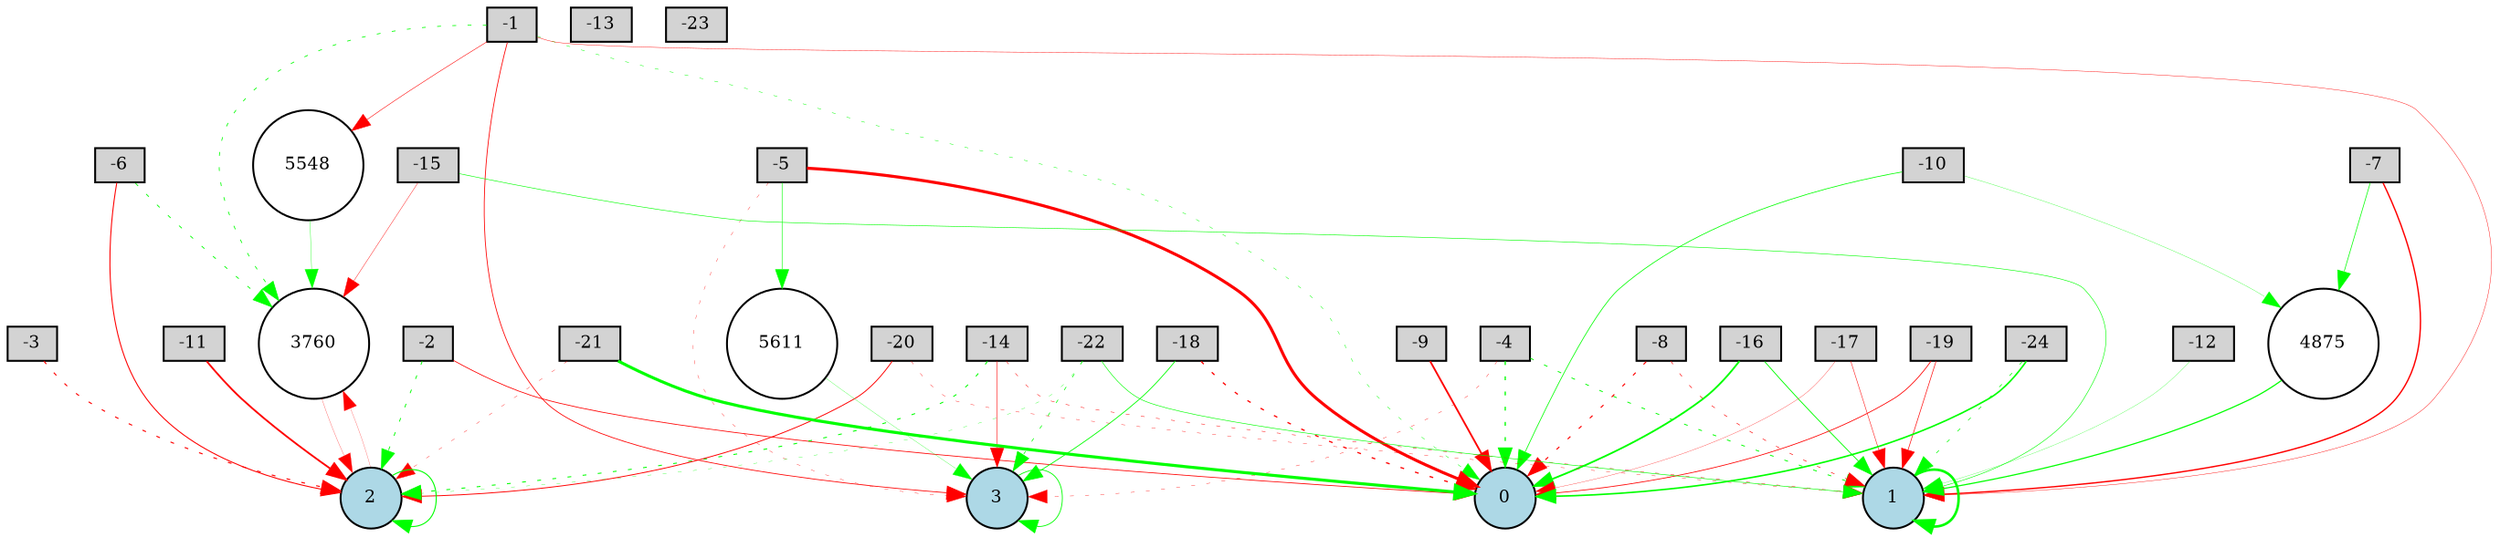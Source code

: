 digraph {
	node [fontsize=9 height=0.2 shape=circle width=0.2]
	-1 [fillcolor=lightgray shape=box style=filled]
	-2 [fillcolor=lightgray shape=box style=filled]
	-3 [fillcolor=lightgray shape=box style=filled]
	-4 [fillcolor=lightgray shape=box style=filled]
	-5 [fillcolor=lightgray shape=box style=filled]
	-6 [fillcolor=lightgray shape=box style=filled]
	-7 [fillcolor=lightgray shape=box style=filled]
	-8 [fillcolor=lightgray shape=box style=filled]
	-9 [fillcolor=lightgray shape=box style=filled]
	-10 [fillcolor=lightgray shape=box style=filled]
	-11 [fillcolor=lightgray shape=box style=filled]
	-12 [fillcolor=lightgray shape=box style=filled]
	-13 [fillcolor=lightgray shape=box style=filled]
	-14 [fillcolor=lightgray shape=box style=filled]
	-15 [fillcolor=lightgray shape=box style=filled]
	-16 [fillcolor=lightgray shape=box style=filled]
	-17 [fillcolor=lightgray shape=box style=filled]
	-18 [fillcolor=lightgray shape=box style=filled]
	-19 [fillcolor=lightgray shape=box style=filled]
	-20 [fillcolor=lightgray shape=box style=filled]
	-21 [fillcolor=lightgray shape=box style=filled]
	-22 [fillcolor=lightgray shape=box style=filled]
	-23 [fillcolor=lightgray shape=box style=filled]
	-24 [fillcolor=lightgray shape=box style=filled]
	0 [fillcolor=lightblue style=filled]
	1 [fillcolor=lightblue style=filled]
	2 [fillcolor=lightblue style=filled]
	3 [fillcolor=lightblue style=filled]
	4875 [fillcolor=white style=filled]
	5548 [fillcolor=white style=filled]
	5611 [fillcolor=white style=filled]
	3760 [fillcolor=white style=filled]
	-20 -> 2 [color=red penwidth=0.46631761848323405 style=solid]
	-1 -> 0 [color=green penwidth=0.22678620931190863 style=dotted]
	-1 -> 5548 [color=red penwidth=0.26485196877598616 style=solid]
	-24 -> 1 [color=green penwidth=0.34917907707041274 style=dotted]
	-17 -> 0 [color=red penwidth=0.1414319526937587 style=solid]
	3760 -> 2 [color=red penwidth=0.12644646267997367 style=solid]
	5548 -> 3760 [color=green penwidth=0.1804557090681867 style=solid]
	-8 -> 1 [color=red penwidth=0.30612990344376767 style=dotted]
	-6 -> 3760 [color=green penwidth=0.4316452089630739 style=dotted]
	-15 -> 3760 [color=red penwidth=0.20168514958428518 style=solid]
	-17 -> 1 [color=red penwidth=0.24982103876975145 style=solid]
	-10 -> 0 [color=green penwidth=0.38262928401085095 style=solid]
	-2 -> 0 [color=red penwidth=0.39663712015093777 style=solid]
	2 -> 3760 [color=red penwidth=0.11445247919638 style=solid]
	-1 -> 1 [color=red penwidth=0.20824701899634057 style=solid]
	-7 -> 4875 [color=green penwidth=0.3557543338407355 style=solid]
	3 -> 3 [color=green penwidth=0.4261823905286841 style=solid]
	-14 -> 2 [color=green penwidth=0.5078306534855513 style=dotted]
	-12 -> 1 [color=green penwidth=0.12707058104652288 style=solid]
	-15 -> 1 [color=green penwidth=0.2946576823428392 style=solid]
	-4 -> 3 [color=red penwidth=0.18107019897211837 style=dotted]
	-21 -> 0 [color=green penwidth=1.5805615509122273 style=solid]
	4875 -> 1 [color=green penwidth=0.6166782347718481 style=solid]
	-3 -> 2 [color=red penwidth=0.5553924072130759 style=dotted]
	-22 -> 1 [color=green penwidth=0.30596887505284265 style=solid]
	2 -> 2 [color=green penwidth=0.5387379702726405 style=solid]
	-10 -> 4875 [color=green penwidth=0.14725321574979605 style=solid]
	1 -> 1 [color=green penwidth=1.3277407445564249 style=solid]
	-18 -> 0 [color=red penwidth=0.6573103940628612 style=dotted]
	-5 -> 0 [color=red penwidth=1.5846031302877117 style=solid]
	-19 -> 1 [color=red penwidth=0.32474194526607614 style=solid]
	-14 -> 3 [color=red penwidth=0.2776888179327487 style=solid]
	-2 -> 2 [color=green penwidth=0.45030301120930416 style=dotted]
	5611 -> 3 [color=green penwidth=0.1361529161551266 style=solid]
	-16 -> 1 [color=green penwidth=0.4414185193389035 style=solid]
	-9 -> 0 [color=red penwidth=0.9206646226119346 style=solid]
	-1 -> 3760 [color=green penwidth=0.3973040548608976 style=dotted]
	-4 -> 0 [color=green penwidth=0.6611866824905476 style=dotted]
	-18 -> 3 [color=green penwidth=0.41992837477623324 style=solid]
	-5 -> 3 [color=red penwidth=0.16940158872289587 style=dotted]
	-19 -> 0 [color=red penwidth=0.4001047635046473 style=solid]
	-22 -> 2 [color=green penwidth=0.15473984451656192 style=dotted]
	-20 -> 1 [color=red penwidth=0.18251705663240408 style=dotted]
	-1 -> 3 [color=red penwidth=0.40425234148202427 style=solid]
	-21 -> 2 [color=red penwidth=0.1726274014853853 style=dotted]
	-24 -> 0 [color=green penwidth=0.8184842569229681 style=solid]
	-11 -> 2 [color=red penwidth=0.9276996327331745 style=solid]
	-6 -> 2 [color=red penwidth=0.5205815805980649 style=solid]
	-16 -> 0 [color=green penwidth=0.9233594822741071 style=solid]
	-4 -> 1 [color=green penwidth=0.46113519225927124 style=dotted]
	-7 -> 1 [color=red penwidth=0.7173394014707909 style=solid]
	-8 -> 0 [color=red penwidth=0.5700566360847489 style=dotted]
	-22 -> 3 [color=green penwidth=0.35487955636085255 style=dotted]
	-14 -> 1 [color=red penwidth=0.23572757851296877 style=dotted]
	-5 -> 5611 [color=green penwidth=0.293888965163592 style=solid]
}
